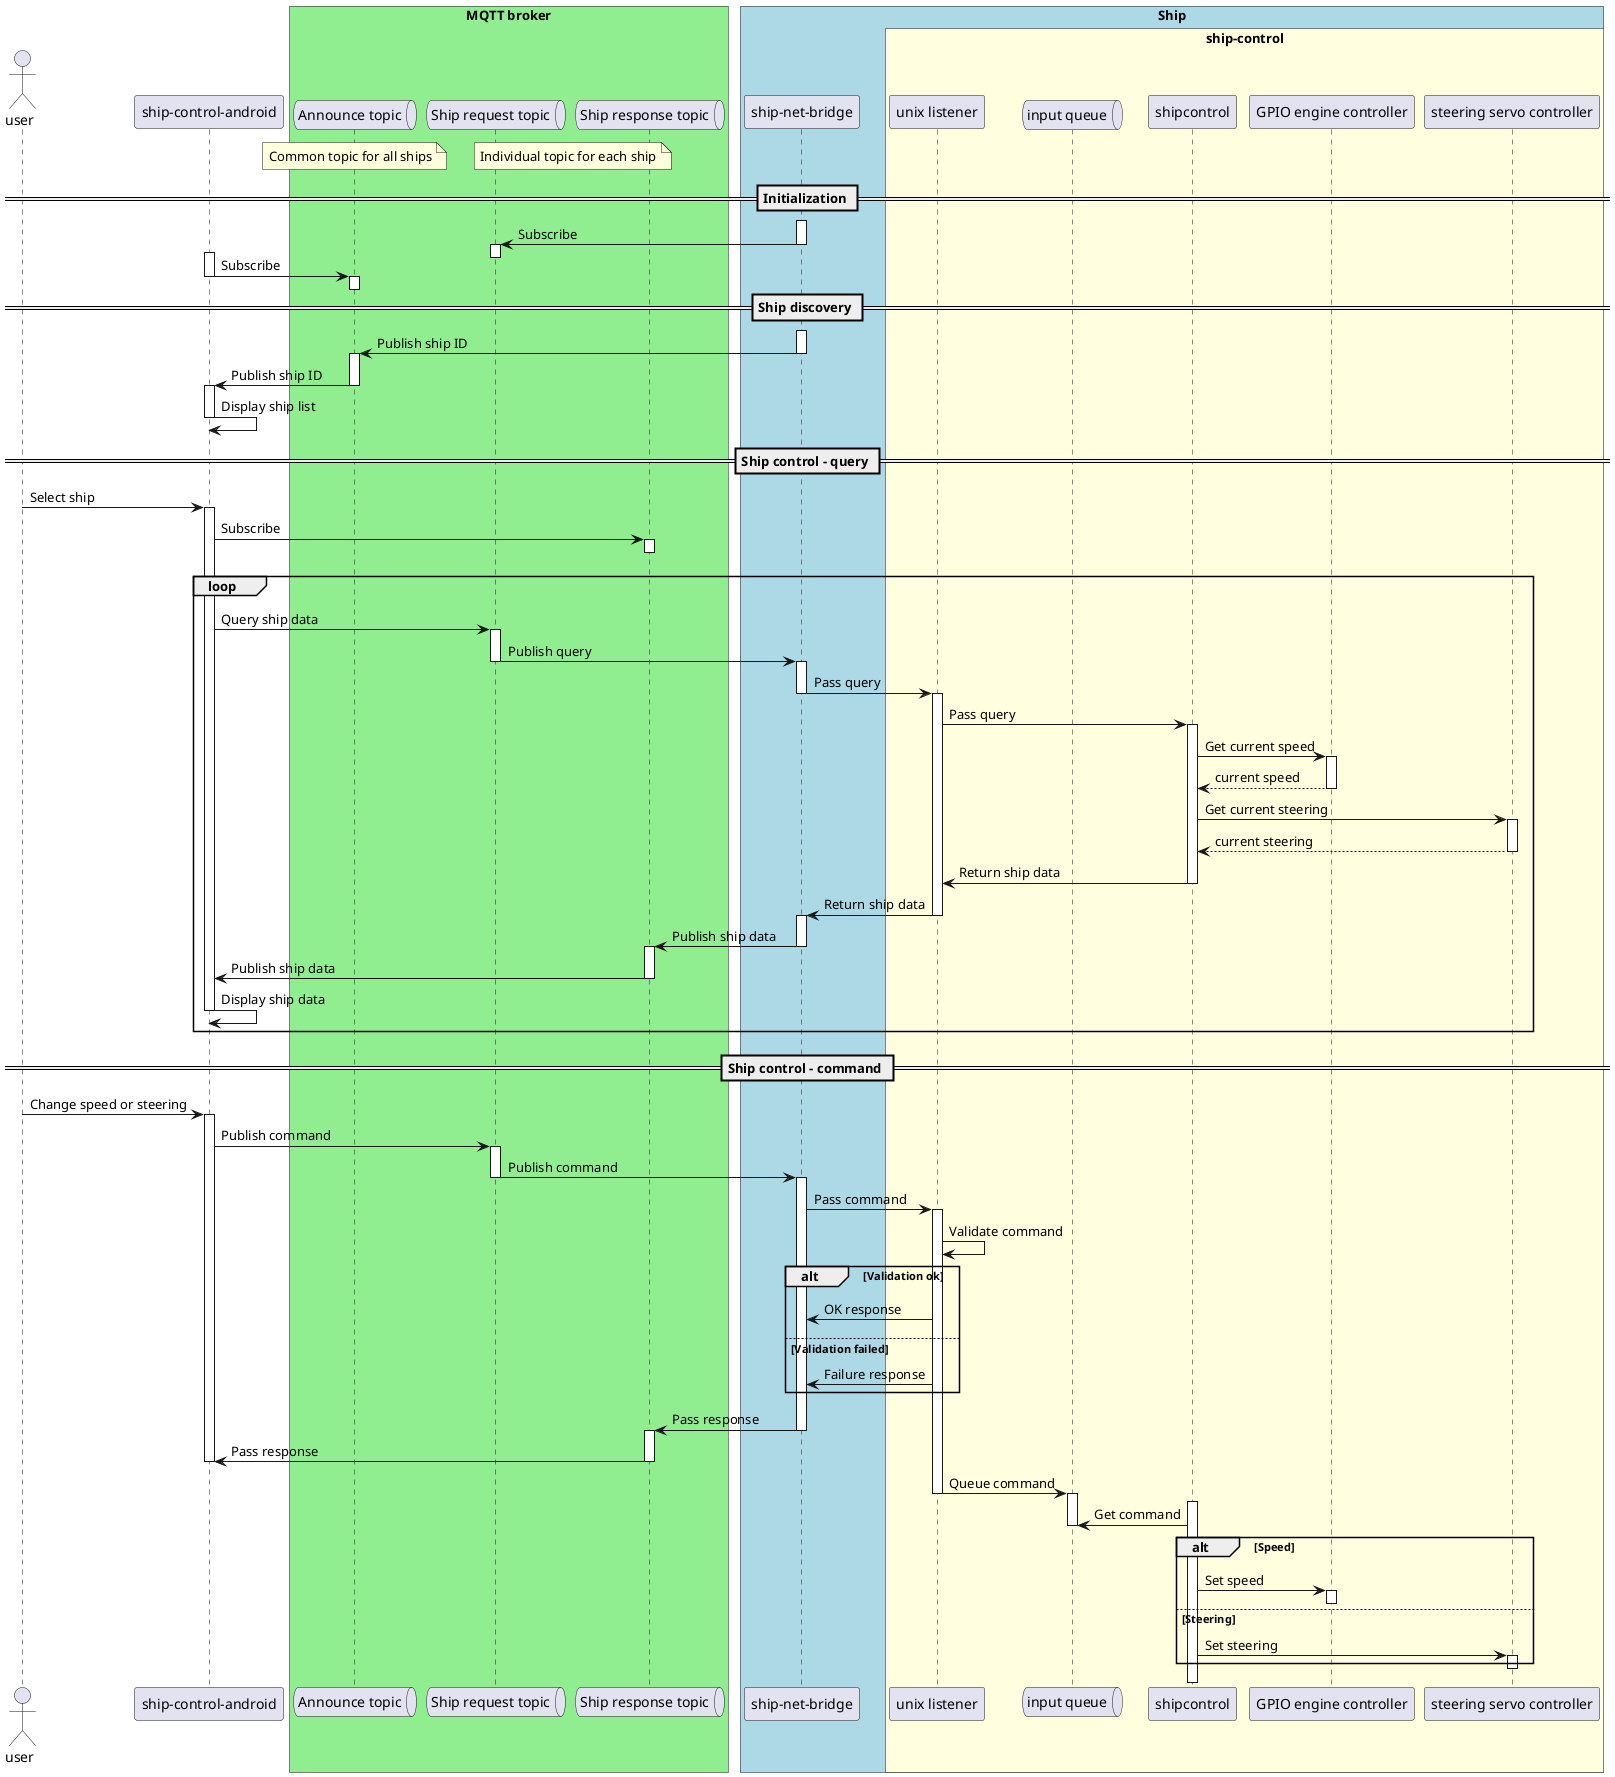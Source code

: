 @startuml
!pragma teoz true

actor user
participant "ship-control-android" as mobile

box "MQTT broker" #LightGreen
    queue "Announce topic" as announce
    queue "Ship request topic" as rqTopic
    queue "Ship response topic" as respTopic
end box

box "Ship" #LightBlue
participant "ship-net-bridge" as bridge

box "ship-control" #LightYellow
    participant "unix listener" as unixListener
    queue "input queue" as inputQueue
    participant shipcontrol
    participant "GPIO engine controller" as engine
    participant "steering servo controller" as steering
end box

end box

note over announce: Common topic for all ships
/ note over rqTopic, respTopic: Individual topic for each ship

== Initialization ==
activate bridge
bridge -> rqTopic++--: Subscribe
deactivate rqTopic

activate mobile
mobile -> announce++--: Subscribe
deactivate announce

== Ship discovery ==

activate bridge
bridge -> announce++--: Publish ship ID
announce -> mobile++--: Publish ship ID
mobile -> mobile--: Display ship list

== Ship control - query ==

user -> mobile++: Select ship
mobile -> respTopic++: Subscribe
deactivate respTopic
|||
loop
mobile -> rqTopic++: Query ship data
rqTopic -> bridge++--: Publish query
bridge -> unixListener++--: Pass query
unixListener -> shipcontrol++: Pass query
shipcontrol -> engine++: Get current speed
return current speed
shipcontrol -> steering++: Get current steering
return current steering
shipcontrol -> unixListener--: Return ship data
unixListener -> bridge++--: Return ship data
bridge -> respTopic++--: Publish ship data
respTopic -> mobile--: Publish ship data
mobile -> mobile--: Display ship data
end

== Ship control - command ==
user -> mobile++: Change speed or steering
mobile -> rqTopic++: Publish command
rqTopic -> bridge++--: Publish command
bridge -> unixListener++: Pass command
unixListener -> unixListener: Validate command
alt Validation ok
    unixListener -> bridge: OK response
else Validation failed
    unixListener -> bridge: Failure response
end
bridge -> respTopic++--: Pass response
respTopic -> mobile--: Pass response
deactivate mobile

unixListener -> inputQueue++--: Queue command
activate shipcontrol
shipcontrol -> inputQueue: Get command
deactivate inputQueue
alt Speed
    shipcontrol -> engine++: Set speed
    deactivate engine
else Steering
    shipcontrol -> steering++: Set steering
    deactivate steering
end
deactivate shipcontrol

@enduml
